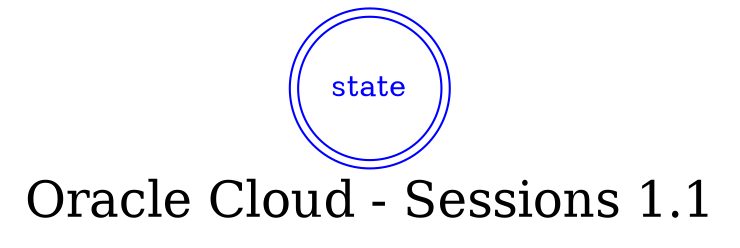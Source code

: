 digraph LexiconGraph {
graph[label="Oracle Cloud - Sessions 1.1", fontsize=24]
splines=true
"state" [color=blue, fontcolor=blue, shape=doublecircle]
}
